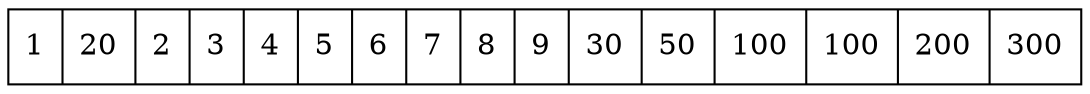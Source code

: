 digraph G{ node [shape = record ];
 rankdir=LR;X[label="{ 1|20|2|3|4|5|6|7|8|9|30|50|100|100|200|300}"]}
